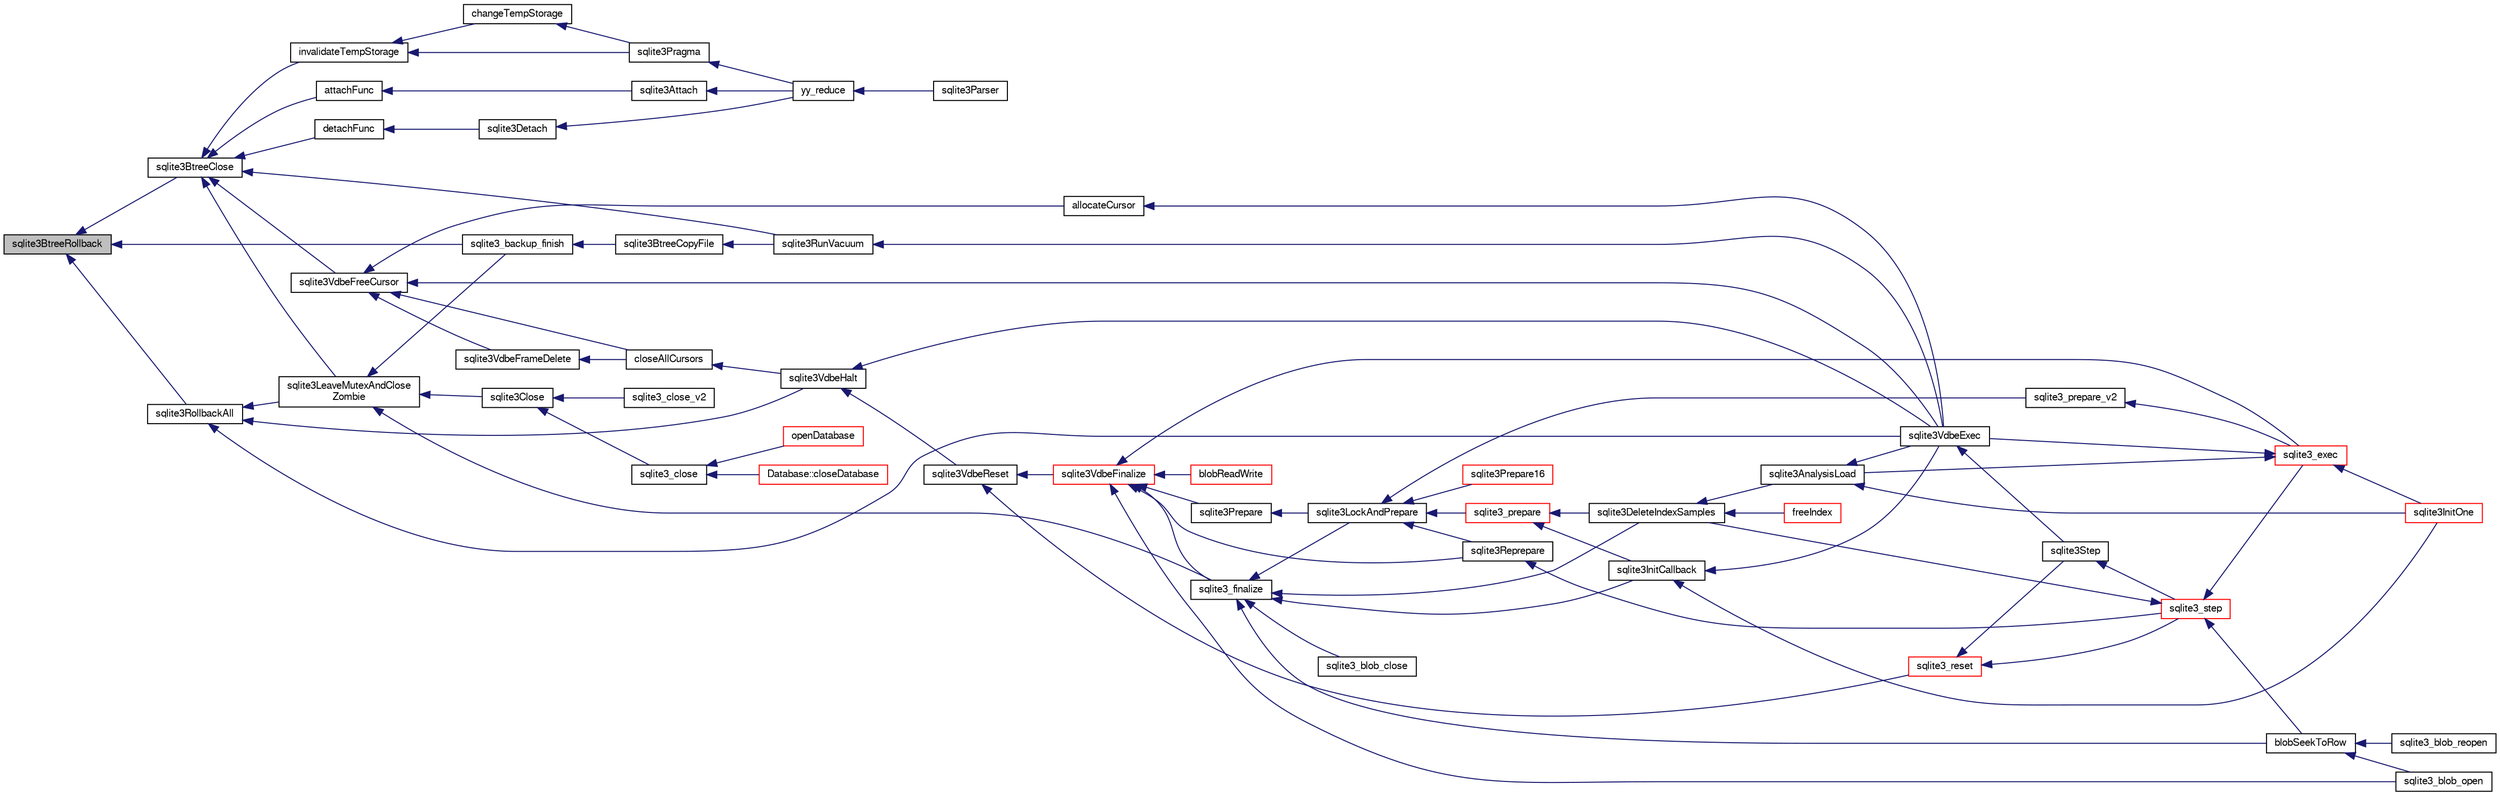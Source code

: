 digraph "sqlite3BtreeRollback"
{
  edge [fontname="FreeSans",fontsize="10",labelfontname="FreeSans",labelfontsize="10"];
  node [fontname="FreeSans",fontsize="10",shape=record];
  rankdir="LR";
  Node463917 [label="sqlite3BtreeRollback",height=0.2,width=0.4,color="black", fillcolor="grey75", style="filled", fontcolor="black"];
  Node463917 -> Node463918 [dir="back",color="midnightblue",fontsize="10",style="solid",fontname="FreeSans"];
  Node463918 [label="sqlite3BtreeClose",height=0.2,width=0.4,color="black", fillcolor="white", style="filled",URL="$sqlite3_8c.html#a729b65009b66a99200496b09c124df01"];
  Node463918 -> Node463919 [dir="back",color="midnightblue",fontsize="10",style="solid",fontname="FreeSans"];
  Node463919 [label="sqlite3VdbeFreeCursor",height=0.2,width=0.4,color="black", fillcolor="white", style="filled",URL="$sqlite3_8c.html#a0f9084083e1d0639708934630f33d6ef"];
  Node463919 -> Node463920 [dir="back",color="midnightblue",fontsize="10",style="solid",fontname="FreeSans"];
  Node463920 [label="sqlite3VdbeFrameDelete",height=0.2,width=0.4,color="black", fillcolor="white", style="filled",URL="$sqlite3_8c.html#adb3773fdfb1685857e28891f76365900"];
  Node463920 -> Node463921 [dir="back",color="midnightblue",fontsize="10",style="solid",fontname="FreeSans"];
  Node463921 [label="closeAllCursors",height=0.2,width=0.4,color="black", fillcolor="white", style="filled",URL="$sqlite3_8c.html#af1ac189735864dd6989a8c5af4557547"];
  Node463921 -> Node463922 [dir="back",color="midnightblue",fontsize="10",style="solid",fontname="FreeSans"];
  Node463922 [label="sqlite3VdbeHalt",height=0.2,width=0.4,color="black", fillcolor="white", style="filled",URL="$sqlite3_8c.html#a8d1d99703d999190fbc35ecc981cb709"];
  Node463922 -> Node463923 [dir="back",color="midnightblue",fontsize="10",style="solid",fontname="FreeSans"];
  Node463923 [label="sqlite3VdbeReset",height=0.2,width=0.4,color="black", fillcolor="white", style="filled",URL="$sqlite3_8c.html#a315a913742f7267f90d46d41446353b1"];
  Node463923 -> Node463924 [dir="back",color="midnightblue",fontsize="10",style="solid",fontname="FreeSans"];
  Node463924 [label="sqlite3VdbeFinalize",height=0.2,width=0.4,color="red", fillcolor="white", style="filled",URL="$sqlite3_8c.html#af81e0c8d03b71610d3a826469f67bbd4"];
  Node463924 -> Node463925 [dir="back",color="midnightblue",fontsize="10",style="solid",fontname="FreeSans"];
  Node463925 [label="sqlite3_finalize",height=0.2,width=0.4,color="black", fillcolor="white", style="filled",URL="$sqlite3_8h.html#a801195c0f771d40bb4be1e40f3b88945"];
  Node463925 -> Node463926 [dir="back",color="midnightblue",fontsize="10",style="solid",fontname="FreeSans"];
  Node463926 [label="blobSeekToRow",height=0.2,width=0.4,color="black", fillcolor="white", style="filled",URL="$sqlite3_8c.html#afff57e13332b98c8a44a7cebe38962ab"];
  Node463926 -> Node463927 [dir="back",color="midnightblue",fontsize="10",style="solid",fontname="FreeSans"];
  Node463927 [label="sqlite3_blob_open",height=0.2,width=0.4,color="black", fillcolor="white", style="filled",URL="$sqlite3_8h.html#adb8ad839a5bdd62a43785132bc7dd518"];
  Node463926 -> Node463928 [dir="back",color="midnightblue",fontsize="10",style="solid",fontname="FreeSans"];
  Node463928 [label="sqlite3_blob_reopen",height=0.2,width=0.4,color="black", fillcolor="white", style="filled",URL="$sqlite3_8h.html#abc77c24fdc0150138490359a94360f7e"];
  Node463925 -> Node463929 [dir="back",color="midnightblue",fontsize="10",style="solid",fontname="FreeSans"];
  Node463929 [label="sqlite3_blob_close",height=0.2,width=0.4,color="black", fillcolor="white", style="filled",URL="$sqlite3_8h.html#a8885ae884821e14e1e4501183c5833d6"];
  Node463925 -> Node463930 [dir="back",color="midnightblue",fontsize="10",style="solid",fontname="FreeSans"];
  Node463930 [label="sqlite3DeleteIndexSamples",height=0.2,width=0.4,color="black", fillcolor="white", style="filled",URL="$sqlite3_8c.html#aaeda0302fbf61397ec009f65bed047ef"];
  Node463930 -> Node463931 [dir="back",color="midnightblue",fontsize="10",style="solid",fontname="FreeSans"];
  Node463931 [label="sqlite3AnalysisLoad",height=0.2,width=0.4,color="black", fillcolor="white", style="filled",URL="$sqlite3_8c.html#a48a2301c27e1d3d68708b9b8761b5a01"];
  Node463931 -> Node463932 [dir="back",color="midnightblue",fontsize="10",style="solid",fontname="FreeSans"];
  Node463932 [label="sqlite3VdbeExec",height=0.2,width=0.4,color="black", fillcolor="white", style="filled",URL="$sqlite3_8c.html#a8ce40a614bdc56719c4d642b1e4dfb21"];
  Node463932 -> Node463933 [dir="back",color="midnightblue",fontsize="10",style="solid",fontname="FreeSans"];
  Node463933 [label="sqlite3Step",height=0.2,width=0.4,color="black", fillcolor="white", style="filled",URL="$sqlite3_8c.html#a3f2872e873e2758a4beedad1d5113554"];
  Node463933 -> Node463934 [dir="back",color="midnightblue",fontsize="10",style="solid",fontname="FreeSans"];
  Node463934 [label="sqlite3_step",height=0.2,width=0.4,color="red", fillcolor="white", style="filled",URL="$sqlite3_8h.html#ac1e491ce36b7471eb28387f7d3c74334"];
  Node463934 -> Node463926 [dir="back",color="midnightblue",fontsize="10",style="solid",fontname="FreeSans"];
  Node463934 -> Node463930 [dir="back",color="midnightblue",fontsize="10",style="solid",fontname="FreeSans"];
  Node463934 -> Node463953 [dir="back",color="midnightblue",fontsize="10",style="solid",fontname="FreeSans"];
  Node463953 [label="sqlite3_exec",height=0.2,width=0.4,color="red", fillcolor="white", style="filled",URL="$sqlite3_8h.html#a97487ec8150e0bcc8fa392ab8f0e24db"];
  Node463953 -> Node463932 [dir="back",color="midnightblue",fontsize="10",style="solid",fontname="FreeSans"];
  Node463953 -> Node463931 [dir="back",color="midnightblue",fontsize="10",style="solid",fontname="FreeSans"];
  Node463953 -> Node463954 [dir="back",color="midnightblue",fontsize="10",style="solid",fontname="FreeSans"];
  Node463954 [label="sqlite3InitOne",height=0.2,width=0.4,color="red", fillcolor="white", style="filled",URL="$sqlite3_8c.html#ac4318b25df65269906b0379251fe9b85"];
  Node463931 -> Node463954 [dir="back",color="midnightblue",fontsize="10",style="solid",fontname="FreeSans"];
  Node463930 -> Node464064 [dir="back",color="midnightblue",fontsize="10",style="solid",fontname="FreeSans"];
  Node464064 [label="freeIndex",height=0.2,width=0.4,color="red", fillcolor="white", style="filled",URL="$sqlite3_8c.html#a00907c99c18d5bcb9d0b38c077146c31"];
  Node463925 -> Node464120 [dir="back",color="midnightblue",fontsize="10",style="solid",fontname="FreeSans"];
  Node464120 [label="sqlite3InitCallback",height=0.2,width=0.4,color="black", fillcolor="white", style="filled",URL="$sqlite3_8c.html#a5183ff3c8b5311c7332250013ee018b3"];
  Node464120 -> Node463932 [dir="back",color="midnightblue",fontsize="10",style="solid",fontname="FreeSans"];
  Node464120 -> Node463954 [dir="back",color="midnightblue",fontsize="10",style="solid",fontname="FreeSans"];
  Node463925 -> Node464117 [dir="back",color="midnightblue",fontsize="10",style="solid",fontname="FreeSans"];
  Node464117 [label="sqlite3LockAndPrepare",height=0.2,width=0.4,color="black", fillcolor="white", style="filled",URL="$sqlite3_8c.html#a5db1ec5589aa2b02c6d979211a8789bd"];
  Node464117 -> Node464118 [dir="back",color="midnightblue",fontsize="10",style="solid",fontname="FreeSans"];
  Node464118 [label="sqlite3Reprepare",height=0.2,width=0.4,color="black", fillcolor="white", style="filled",URL="$sqlite3_8c.html#a7e2f7299cc947d07e782f6ac561fa937"];
  Node464118 -> Node463934 [dir="back",color="midnightblue",fontsize="10",style="solid",fontname="FreeSans"];
  Node464117 -> Node464119 [dir="back",color="midnightblue",fontsize="10",style="solid",fontname="FreeSans"];
  Node464119 [label="sqlite3_prepare",height=0.2,width=0.4,color="red", fillcolor="white", style="filled",URL="$sqlite3_8h.html#a8c39e7b9dbeff01f0a399b46d4b29f1c"];
  Node464119 -> Node463930 [dir="back",color="midnightblue",fontsize="10",style="solid",fontname="FreeSans"];
  Node464119 -> Node464120 [dir="back",color="midnightblue",fontsize="10",style="solid",fontname="FreeSans"];
  Node464117 -> Node464121 [dir="back",color="midnightblue",fontsize="10",style="solid",fontname="FreeSans"];
  Node464121 [label="sqlite3_prepare_v2",height=0.2,width=0.4,color="black", fillcolor="white", style="filled",URL="$sqlite3_8h.html#a85d4203bb54c984c5325c2f5b3664985"];
  Node464121 -> Node463953 [dir="back",color="midnightblue",fontsize="10",style="solid",fontname="FreeSans"];
  Node464117 -> Node464122 [dir="back",color="midnightblue",fontsize="10",style="solid",fontname="FreeSans"];
  Node464122 [label="sqlite3Prepare16",height=0.2,width=0.4,color="red", fillcolor="white", style="filled",URL="$sqlite3_8c.html#a5842e6724b91885125f83c438da1f15b"];
  Node463924 -> Node463927 [dir="back",color="midnightblue",fontsize="10",style="solid",fontname="FreeSans"];
  Node463924 -> Node464178 [dir="back",color="midnightblue",fontsize="10",style="solid",fontname="FreeSans"];
  Node464178 [label="blobReadWrite",height=0.2,width=0.4,color="red", fillcolor="white", style="filled",URL="$sqlite3_8c.html#a6c1d57e4337ee1b8655215c06dea4046"];
  Node463924 -> Node463953 [dir="back",color="midnightblue",fontsize="10",style="solid",fontname="FreeSans"];
  Node463924 -> Node464116 [dir="back",color="midnightblue",fontsize="10",style="solid",fontname="FreeSans"];
  Node464116 [label="sqlite3Prepare",height=0.2,width=0.4,color="black", fillcolor="white", style="filled",URL="$sqlite3_8c.html#acb25890858d0bf4b12eb7aae569f0c7b"];
  Node464116 -> Node464117 [dir="back",color="midnightblue",fontsize="10",style="solid",fontname="FreeSans"];
  Node463924 -> Node464118 [dir="back",color="midnightblue",fontsize="10",style="solid",fontname="FreeSans"];
  Node463923 -> Node464182 [dir="back",color="midnightblue",fontsize="10",style="solid",fontname="FreeSans"];
  Node464182 [label="sqlite3_reset",height=0.2,width=0.4,color="red", fillcolor="white", style="filled",URL="$sqlite3_8h.html#a758efebc2e95694959ab0e74b397984c"];
  Node464182 -> Node463933 [dir="back",color="midnightblue",fontsize="10",style="solid",fontname="FreeSans"];
  Node464182 -> Node463934 [dir="back",color="midnightblue",fontsize="10",style="solid",fontname="FreeSans"];
  Node463922 -> Node463932 [dir="back",color="midnightblue",fontsize="10",style="solid",fontname="FreeSans"];
  Node463919 -> Node463921 [dir="back",color="midnightblue",fontsize="10",style="solid",fontname="FreeSans"];
  Node463919 -> Node464183 [dir="back",color="midnightblue",fontsize="10",style="solid",fontname="FreeSans"];
  Node464183 [label="allocateCursor",height=0.2,width=0.4,color="black", fillcolor="white", style="filled",URL="$sqlite3_8c.html#a5083c054ea81802294e539b00a57aad4"];
  Node464183 -> Node463932 [dir="back",color="midnightblue",fontsize="10",style="solid",fontname="FreeSans"];
  Node463919 -> Node463932 [dir="back",color="midnightblue",fontsize="10",style="solid",fontname="FreeSans"];
  Node463918 -> Node463956 [dir="back",color="midnightblue",fontsize="10",style="solid",fontname="FreeSans"];
  Node463956 [label="attachFunc",height=0.2,width=0.4,color="black", fillcolor="white", style="filled",URL="$sqlite3_8c.html#a69cb751a7da501b9a0aa37e0d7c3eaf7"];
  Node463956 -> Node463957 [dir="back",color="midnightblue",fontsize="10",style="solid",fontname="FreeSans"];
  Node463957 [label="sqlite3Attach",height=0.2,width=0.4,color="black", fillcolor="white", style="filled",URL="$sqlite3_8c.html#ae0907fe0b43cc1b4c7e6a16213e8546f"];
  Node463957 -> Node463958 [dir="back",color="midnightblue",fontsize="10",style="solid",fontname="FreeSans"];
  Node463958 [label="yy_reduce",height=0.2,width=0.4,color="black", fillcolor="white", style="filled",URL="$sqlite3_8c.html#a7c419a9b25711c666a9a2449ef377f14"];
  Node463958 -> Node463959 [dir="back",color="midnightblue",fontsize="10",style="solid",fontname="FreeSans"];
  Node463959 [label="sqlite3Parser",height=0.2,width=0.4,color="black", fillcolor="white", style="filled",URL="$sqlite3_8c.html#a0327d71a5fabe0b6a343d78a2602e72a"];
  Node463918 -> Node464142 [dir="back",color="midnightblue",fontsize="10",style="solid",fontname="FreeSans"];
  Node464142 [label="detachFunc",height=0.2,width=0.4,color="black", fillcolor="white", style="filled",URL="$sqlite3_8c.html#a2b3dd04cb87abd088926ab0082a60b77"];
  Node464142 -> Node464000 [dir="back",color="midnightblue",fontsize="10",style="solid",fontname="FreeSans"];
  Node464000 [label="sqlite3Detach",height=0.2,width=0.4,color="black", fillcolor="white", style="filled",URL="$sqlite3_8c.html#ab1a5a0b01c7560aef5e0b8603a68747d"];
  Node464000 -> Node463958 [dir="back",color="midnightblue",fontsize="10",style="solid",fontname="FreeSans"];
  Node463918 -> Node464143 [dir="back",color="midnightblue",fontsize="10",style="solid",fontname="FreeSans"];
  Node464143 [label="invalidateTempStorage",height=0.2,width=0.4,color="black", fillcolor="white", style="filled",URL="$sqlite3_8c.html#a759777a1eb3c3e96a5af94932b39e69a"];
  Node464143 -> Node464144 [dir="back",color="midnightblue",fontsize="10",style="solid",fontname="FreeSans"];
  Node464144 [label="changeTempStorage",height=0.2,width=0.4,color="black", fillcolor="white", style="filled",URL="$sqlite3_8c.html#abd43abe0a0959a45c786b9865ed52904"];
  Node464144 -> Node464006 [dir="back",color="midnightblue",fontsize="10",style="solid",fontname="FreeSans"];
  Node464006 [label="sqlite3Pragma",height=0.2,width=0.4,color="black", fillcolor="white", style="filled",URL="$sqlite3_8c.html#a111391370f58f8e6a6eca51fd34d62ed"];
  Node464006 -> Node463958 [dir="back",color="midnightblue",fontsize="10",style="solid",fontname="FreeSans"];
  Node464143 -> Node464006 [dir="back",color="midnightblue",fontsize="10",style="solid",fontname="FreeSans"];
  Node463918 -> Node464058 [dir="back",color="midnightblue",fontsize="10",style="solid",fontname="FreeSans"];
  Node464058 [label="sqlite3RunVacuum",height=0.2,width=0.4,color="black", fillcolor="white", style="filled",URL="$sqlite3_8c.html#a5e83ddc7b3e7e8e79ad5d1fc92de1d2f"];
  Node464058 -> Node463932 [dir="back",color="midnightblue",fontsize="10",style="solid",fontname="FreeSans"];
  Node463918 -> Node464146 [dir="back",color="midnightblue",fontsize="10",style="solid",fontname="FreeSans"];
  Node464146 [label="sqlite3LeaveMutexAndClose\lZombie",height=0.2,width=0.4,color="black", fillcolor="white", style="filled",URL="$sqlite3_8c.html#afe3a37c29dcb0fe9fc15fe07a3976f59"];
  Node464146 -> Node464147 [dir="back",color="midnightblue",fontsize="10",style="solid",fontname="FreeSans"];
  Node464147 [label="sqlite3_backup_finish",height=0.2,width=0.4,color="black", fillcolor="white", style="filled",URL="$sqlite3_8h.html#a176857dd58d99be53b6d7305533e0048"];
  Node464147 -> Node464141 [dir="back",color="midnightblue",fontsize="10",style="solid",fontname="FreeSans"];
  Node464141 [label="sqlite3BtreeCopyFile",height=0.2,width=0.4,color="black", fillcolor="white", style="filled",URL="$sqlite3_8c.html#a4d9e19a79f0d5c1dfcef0bd137ae83f9"];
  Node464141 -> Node464058 [dir="back",color="midnightblue",fontsize="10",style="solid",fontname="FreeSans"];
  Node464146 -> Node463925 [dir="back",color="midnightblue",fontsize="10",style="solid",fontname="FreeSans"];
  Node464146 -> Node464148 [dir="back",color="midnightblue",fontsize="10",style="solid",fontname="FreeSans"];
  Node464148 [label="sqlite3Close",height=0.2,width=0.4,color="black", fillcolor="white", style="filled",URL="$sqlite3_8c.html#aa9f2e73837bba8d721dbde0964ffce11"];
  Node464148 -> Node464149 [dir="back",color="midnightblue",fontsize="10",style="solid",fontname="FreeSans"];
  Node464149 [label="sqlite3_close",height=0.2,width=0.4,color="black", fillcolor="white", style="filled",URL="$sqlite3_8h.html#ac43c9032fc6ef3b2a231dc3a9fa44b2d"];
  Node464149 -> Node464150 [dir="back",color="midnightblue",fontsize="10",style="solid",fontname="FreeSans"];
  Node464150 [label="Database::closeDatabase",height=0.2,width=0.4,color="red", fillcolor="white", style="filled",URL="$classDatabase.html#a46102d6a468364377fbb410eb1866897"];
  Node464149 -> Node464152 [dir="back",color="midnightblue",fontsize="10",style="solid",fontname="FreeSans"];
  Node464152 [label="openDatabase",height=0.2,width=0.4,color="red", fillcolor="white", style="filled",URL="$sqlite3_8c.html#a6a9c3bc3a64234e863413f41db473758"];
  Node464148 -> Node464156 [dir="back",color="midnightblue",fontsize="10",style="solid",fontname="FreeSans"];
  Node464156 [label="sqlite3_close_v2",height=0.2,width=0.4,color="black", fillcolor="white", style="filled",URL="$sqlite3_8h.html#ad2cb8462eaba28b4c8410ef55a4282b4"];
  Node463917 -> Node464147 [dir="back",color="midnightblue",fontsize="10",style="solid",fontname="FreeSans"];
  Node463917 -> Node464145 [dir="back",color="midnightblue",fontsize="10",style="solid",fontname="FreeSans"];
  Node464145 [label="sqlite3RollbackAll",height=0.2,width=0.4,color="black", fillcolor="white", style="filled",URL="$sqlite3_8c.html#ad902dd388d73208539f557962e3fe6bb"];
  Node464145 -> Node463922 [dir="back",color="midnightblue",fontsize="10",style="solid",fontname="FreeSans"];
  Node464145 -> Node463932 [dir="back",color="midnightblue",fontsize="10",style="solid",fontname="FreeSans"];
  Node464145 -> Node464146 [dir="back",color="midnightblue",fontsize="10",style="solid",fontname="FreeSans"];
}
